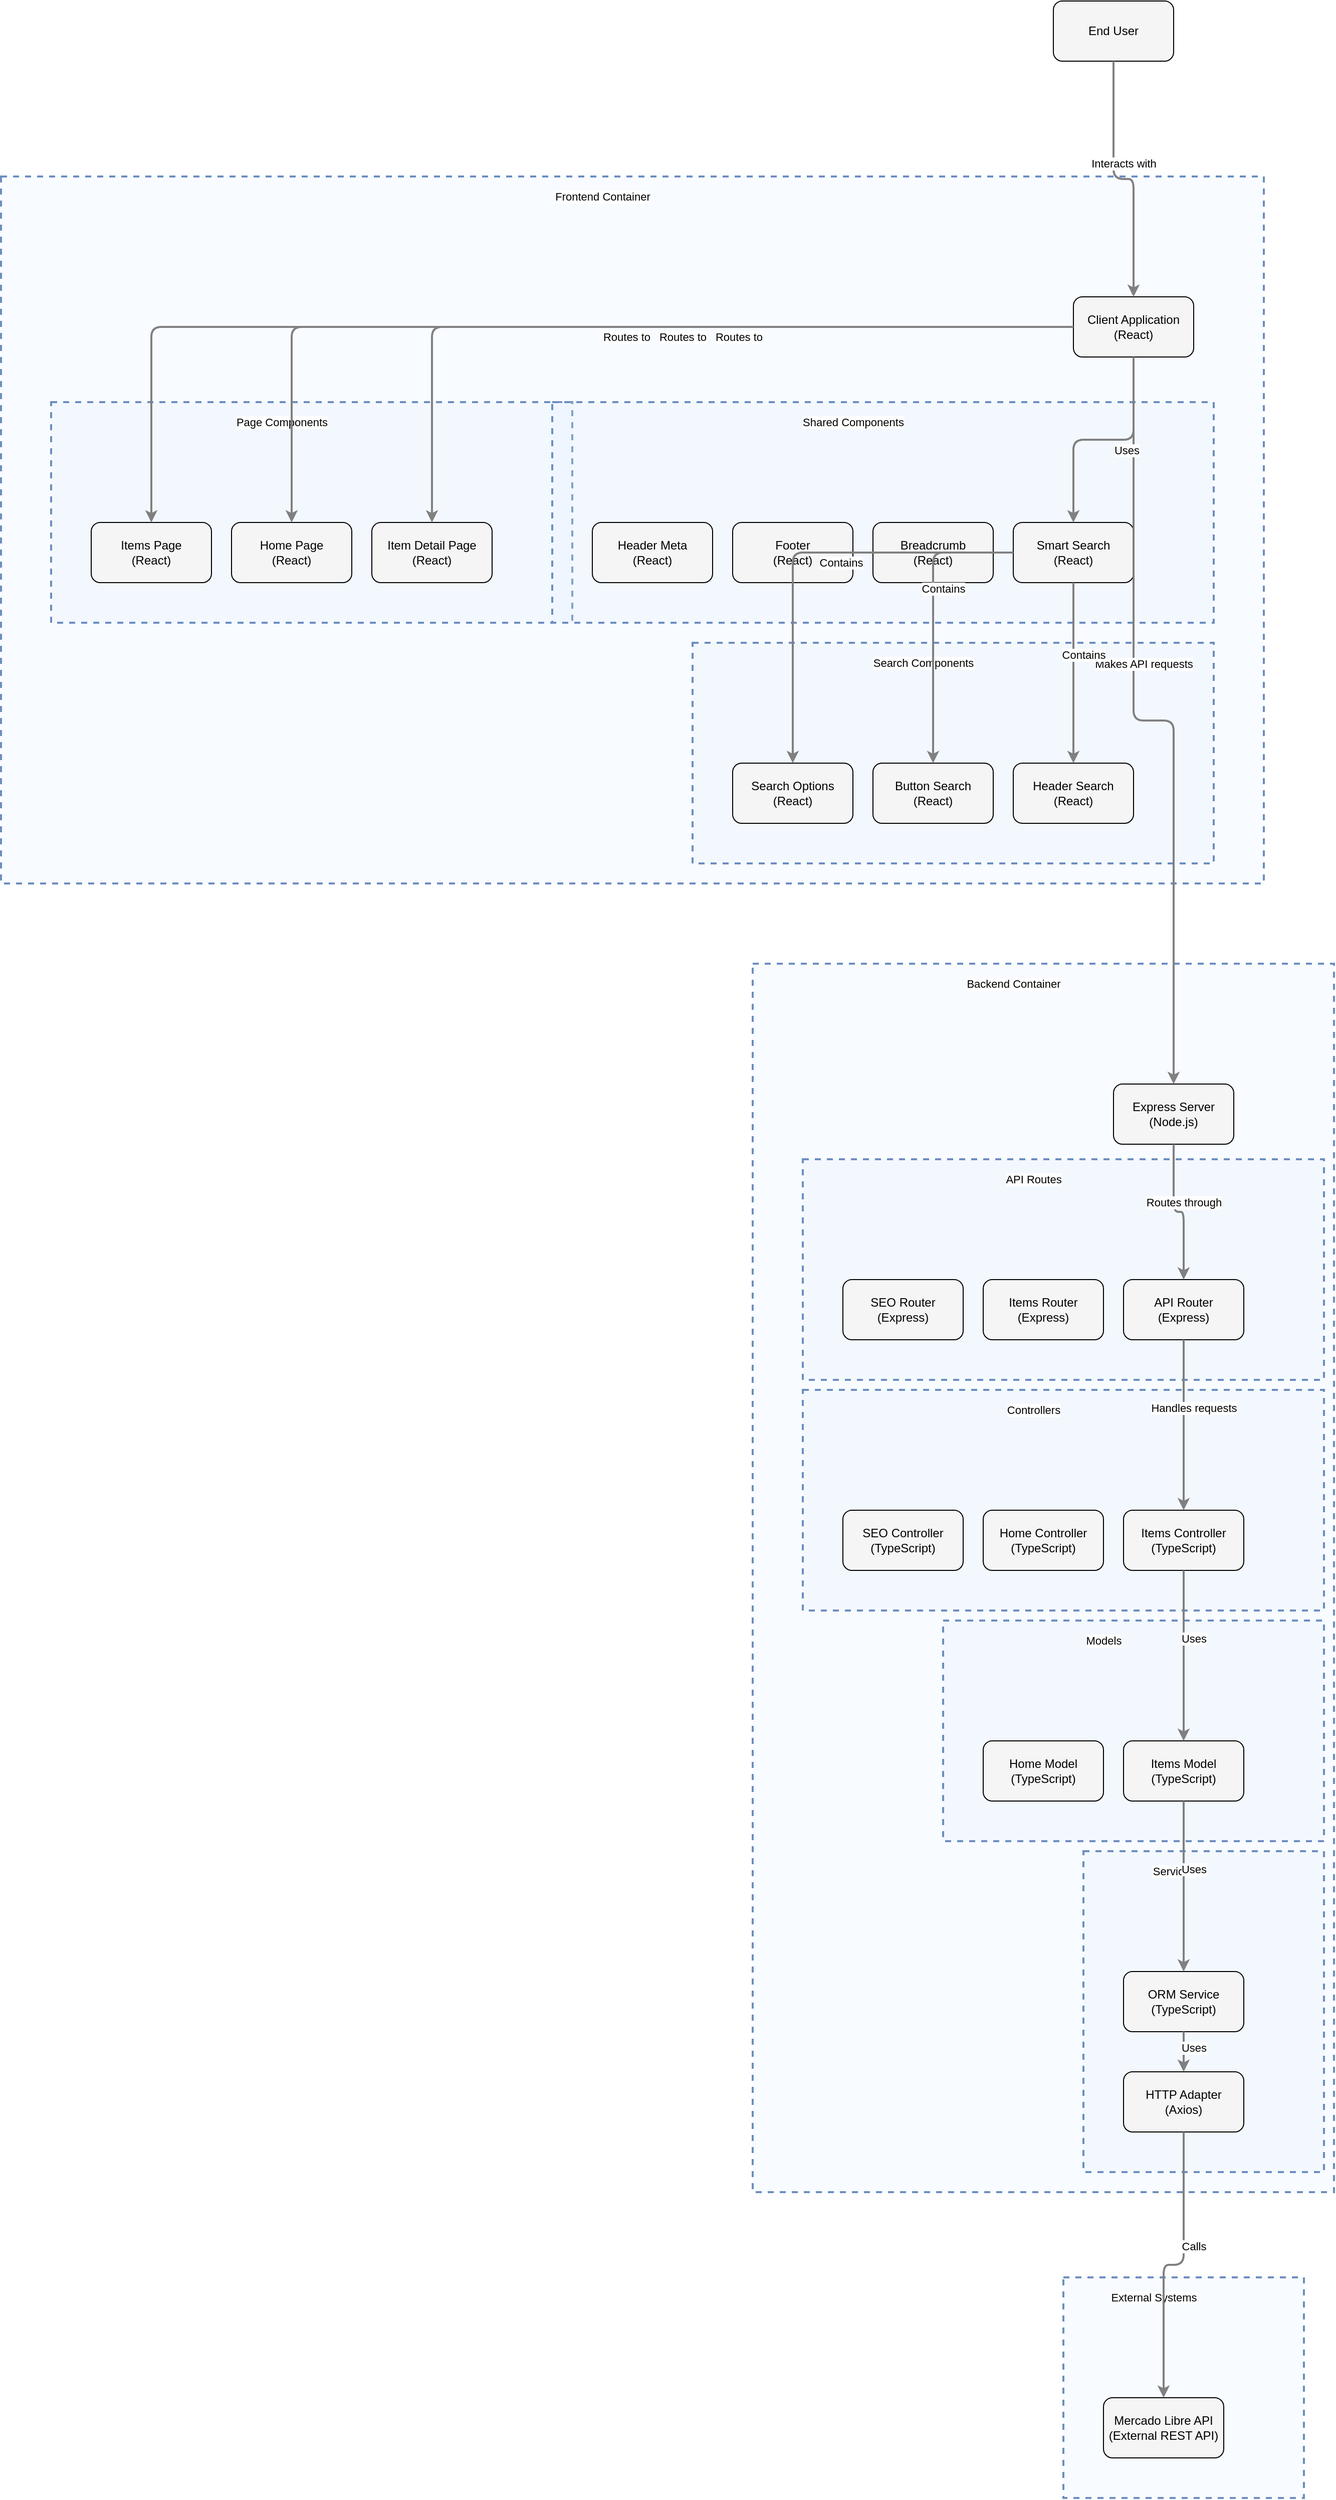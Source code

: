 <?xml version="1.0" encoding="UTF-8"?>
      <mxfile version="14.6.5" type="device">
        <diagram id="codeviz-diagram" name="System Diagram">
          <mxGraphModel dx="1000" dy="1000" grid="1" gridSize="10" guides="1" tooltips="1" connect="1" arrows="1" fold="1" page="1" pageScale="1" pageWidth="1169" pageHeight="827" math="0" shadow="0">
            <root>
              <mxCell id="0"/>
              <mxCell id="1" parent="0"/>
              <mxCell id="Controllers" value="" style="html=1;whiteSpace=wrap;container=1;fillColor=#dae8fc;strokeColor=#6c8ebf;dashed=1;fillOpacity=20;strokeWidth=2;containerType=none;recursiveResize=0;movable=1;resizable=1;autosize=0;dropTarget=0" vertex="1" parent="subGraph8">
                <mxGeometry x="50" y="425" width="520" height="220" as="geometry"/>
              </mxCell>
              <mxCell id="Controllers_label" value="Controllers" style="edgeLabel;html=1;align=center;verticalAlign=middle;resizable=0;labelBackgroundColor=white;spacing=5" vertex="1" parent="subGraph8">
                <mxGeometry x="58" y="433" width="444" height="24" as="geometry"/>
              </mxCell>
<mxCell id="Models" value="" style="html=1;whiteSpace=wrap;container=1;fillColor=#dae8fc;strokeColor=#6c8ebf;dashed=1;fillOpacity=20;strokeWidth=2;containerType=none;recursiveResize=0;movable=1;resizable=1;autosize=0;dropTarget=0" vertex="1" parent="subGraph8">
                <mxGeometry x="190" y="655" width="380" height="220" as="geometry"/>
              </mxCell>
              <mxCell id="Models_label" value="Models" style="edgeLabel;html=1;align=center;verticalAlign=middle;resizable=0;labelBackgroundColor=white;spacing=5" vertex="1" parent="subGraph8">
                <mxGeometry x="198" y="663" width="304" height="24" as="geometry"/>
              </mxCell>
<mxCell id="Services" value="" style="html=1;whiteSpace=wrap;container=1;fillColor=#dae8fc;strokeColor=#6c8ebf;dashed=1;fillOpacity=20;strokeWidth=2;containerType=none;recursiveResize=0;movable=1;resizable=1;autosize=0;dropTarget=0" vertex="1" parent="subGraph8">
                <mxGeometry x="330" y="885" width="240" height="320" as="geometry"/>
              </mxCell>
              <mxCell id="Services_label" value="Services" style="edgeLabel;html=1;align=center;verticalAlign=middle;resizable=0;labelBackgroundColor=white;spacing=5" vertex="1" parent="subGraph8">
                <mxGeometry x="338" y="893" width="164" height="24" as="geometry"/>
              </mxCell>
<mxCell id="subGraph0" value="" style="html=1;whiteSpace=wrap;container=1;fillColor=#dae8fc;strokeColor=#6c8ebf;dashed=1;fillOpacity=20;strokeWidth=2;containerType=none;recursiveResize=0;movable=1;resizable=1;autosize=0;dropTarget=0" vertex="1" parent="subGraph3">
                <mxGeometry x="50" y="225" width="520" height="220" as="geometry"/>
              </mxCell>
              <mxCell id="subGraph0_label" value="Page Components" style="edgeLabel;html=1;align=center;verticalAlign=middle;resizable=0;labelBackgroundColor=white;spacing=5" vertex="1" parent="subGraph3">
                <mxGeometry x="58" y="233" width="444" height="24" as="geometry"/>
              </mxCell>
<mxCell id="subGraph1" value="" style="html=1;whiteSpace=wrap;container=1;fillColor=#dae8fc;strokeColor=#6c8ebf;dashed=1;fillOpacity=20;strokeWidth=2;containerType=none;recursiveResize=0;movable=1;resizable=1;autosize=0;dropTarget=0" vertex="1" parent="subGraph3">
                <mxGeometry x="550" y="225" width="660" height="220" as="geometry"/>
              </mxCell>
              <mxCell id="subGraph1_label" value="Shared Components" style="edgeLabel;html=1;align=center;verticalAlign=middle;resizable=0;labelBackgroundColor=white;spacing=5" vertex="1" parent="subGraph3">
                <mxGeometry x="558" y="233" width="584" height="24" as="geometry"/>
              </mxCell>
<mxCell id="subGraph2" value="" style="html=1;whiteSpace=wrap;container=1;fillColor=#dae8fc;strokeColor=#6c8ebf;dashed=1;fillOpacity=20;strokeWidth=2;containerType=none;recursiveResize=0;movable=1;resizable=1;autosize=0;dropTarget=0" vertex="1" parent="subGraph3">
                <mxGeometry x="690" y="465" width="520" height="220" as="geometry"/>
              </mxCell>
              <mxCell id="subGraph2_label" value="Search Components" style="edgeLabel;html=1;align=center;verticalAlign=middle;resizable=0;labelBackgroundColor=white;spacing=5" vertex="1" parent="subGraph3">
                <mxGeometry x="698" y="473" width="444" height="24" as="geometry"/>
              </mxCell>
<mxCell id="subGraph4" value="" style="html=1;whiteSpace=wrap;container=1;fillColor=#dae8fc;strokeColor=#6c8ebf;dashed=1;fillOpacity=20;strokeWidth=2;containerType=none;recursiveResize=0;movable=1;resizable=1;autosize=0;dropTarget=0" vertex="1" parent="subGraph8">
                <mxGeometry x="50" y="195" width="520" height="220" as="geometry"/>
              </mxCell>
              <mxCell id="subGraph4_label" value="API Routes" style="edgeLabel;html=1;align=center;verticalAlign=middle;resizable=0;labelBackgroundColor=white;spacing=5" vertex="1" parent="subGraph8">
                <mxGeometry x="58" y="203" width="444" height="24" as="geometry"/>
              </mxCell>
<mxCell id="subGraph3" value="" style="html=1;whiteSpace=wrap;container=1;fillColor=#dae8fc;strokeColor=#6c8ebf;dashed=1;fillOpacity=20;strokeWidth=2;containerType=none;recursiveResize=0;movable=1;resizable=1;autosize=0;dropTarget=0" vertex="1" parent="1">
                <mxGeometry x="32" y="187" width="1260" height="705" as="geometry"/>
              </mxCell>
              <mxCell id="subGraph3_label" value="Frontend Container" style="edgeLabel;html=1;align=center;verticalAlign=middle;resizable=0;labelBackgroundColor=white;spacing=5" vertex="1" parent="1">
                <mxGeometry x="40" y="195" width="1184" height="24" as="geometry"/>
              </mxCell>
<mxCell id="subGraph8" value="" style="html=1;whiteSpace=wrap;container=1;fillColor=#dae8fc;strokeColor=#6c8ebf;dashed=1;fillOpacity=20;strokeWidth=2;containerType=none;recursiveResize=0;movable=1;resizable=1;autosize=0;dropTarget=0" vertex="1" parent="1">
                <mxGeometry x="782" y="972" width="580" height="1225" as="geometry"/>
              </mxCell>
              <mxCell id="subGraph8_label" value="Backend Container" style="edgeLabel;html=1;align=center;verticalAlign=middle;resizable=0;labelBackgroundColor=white;spacing=5" vertex="1" parent="1">
                <mxGeometry x="790" y="980" width="504" height="24" as="geometry"/>
              </mxCell>
<mxCell id="subGraph9" value="" style="html=1;whiteSpace=wrap;container=1;fillColor=#dae8fc;strokeColor=#6c8ebf;dashed=1;fillOpacity=20;strokeWidth=2;containerType=none;recursiveResize=0;movable=1;resizable=1;autosize=0;dropTarget=0" vertex="1" parent="1">
                <mxGeometry x="1092" y="2282" width="240" height="220" as="geometry"/>
              </mxCell>
              <mxCell id="subGraph9_label" value="External Systems" style="edgeLabel;html=1;align=center;verticalAlign=middle;resizable=0;labelBackgroundColor=white;spacing=5" vertex="1" parent="1">
                <mxGeometry x="1100" y="2290" width="164" height="24" as="geometry"/>
              </mxCell>
              <mxCell id="APIRouter" value="API Router&lt;br&gt;(Express)" style="rounded=1;whiteSpace=wrap;html=1;fillColor=#f5f5f5" vertex="1" parent="subGraph4">
                    <mxGeometry x="320" y="120" width="120" height="60" as="geometry"/>
                  </mxCell>
<mxCell id="Breadcrumb" value="Breadcrumb&lt;br&gt;(React)" style="rounded=1;whiteSpace=wrap;html=1;fillColor=#f5f5f5" vertex="1" parent="subGraph1">
                    <mxGeometry x="320" y="120" width="120" height="60" as="geometry"/>
                  </mxCell>
<mxCell id="ButtonSearch" value="Button Search&lt;br&gt;(React)" style="rounded=1;whiteSpace=wrap;html=1;fillColor=#f5f5f5" vertex="1" parent="subGraph2">
                    <mxGeometry x="180" y="120" width="120" height="60" as="geometry"/>
                  </mxCell>
<mxCell id="ClientApp" value="Client Application&lt;br&gt;(React)" style="rounded=1;whiteSpace=wrap;html=1;fillColor=#f5f5f5" vertex="1" parent="subGraph3">
                    <mxGeometry x="1070" y="120" width="120" height="60" as="geometry"/>
                  </mxCell>
<mxCell id="ExpressServer" value="Express Server&lt;br&gt;(Node.js)" style="rounded=1;whiteSpace=wrap;html=1;fillColor=#f5f5f5" vertex="1" parent="subGraph8">
                    <mxGeometry x="360" y="120" width="120" height="60" as="geometry"/>
                  </mxCell>
<mxCell id="Footer" value="Footer&lt;br&gt;(React)" style="rounded=1;whiteSpace=wrap;html=1;fillColor=#f5f5f5" vertex="1" parent="subGraph1">
                    <mxGeometry x="180" y="120" width="120" height="60" as="geometry"/>
                  </mxCell>
<mxCell id="HeaderMeta" value="Header Meta&lt;br&gt;(React)" style="rounded=1;whiteSpace=wrap;html=1;fillColor=#f5f5f5" vertex="1" parent="subGraph1">
                    <mxGeometry x="40" y="120" width="120" height="60" as="geometry"/>
                  </mxCell>
<mxCell id="HomeController" value="Home Controller&lt;br&gt;(TypeScript)" style="rounded=1;whiteSpace=wrap;html=1;fillColor=#f5f5f5" vertex="1" parent="Controllers">
                    <mxGeometry x="180" y="120" width="120" height="60" as="geometry"/>
                  </mxCell>
<mxCell id="HomeModel" value="Home Model&lt;br&gt;(TypeScript)" style="rounded=1;whiteSpace=wrap;html=1;fillColor=#f5f5f5" vertex="1" parent="Models">
                    <mxGeometry x="40" y="120" width="120" height="60" as="geometry"/>
                  </mxCell>
<mxCell id="HomePage" value="Home Page&lt;br&gt;(React)" style="rounded=1;whiteSpace=wrap;html=1;fillColor=#f5f5f5" vertex="1" parent="subGraph0">
                    <mxGeometry x="180" y="120" width="120" height="60" as="geometry"/>
                  </mxCell>
<mxCell id="HTTPAdapter" value="HTTP Adapter&lt;br&gt;(Axios)" style="rounded=1;whiteSpace=wrap;html=1;fillColor=#f5f5f5" vertex="1" parent="Services">
                    <mxGeometry x="40" y="220" width="120" height="60" as="geometry"/>
                  </mxCell>
<mxCell id="ItemDetailPage" value="Item Detail Page&lt;br&gt;(React)" style="rounded=1;whiteSpace=wrap;html=1;fillColor=#f5f5f5" vertex="1" parent="subGraph0">
                    <mxGeometry x="320" y="120" width="120" height="60" as="geometry"/>
                  </mxCell>
<mxCell id="ItemsController" value="Items Controller&lt;br&gt;(TypeScript)" style="rounded=1;whiteSpace=wrap;html=1;fillColor=#f5f5f5" vertex="1" parent="Controllers">
                    <mxGeometry x="320" y="120" width="120" height="60" as="geometry"/>
                  </mxCell>
<mxCell id="ItemsModel" value="Items Model&lt;br&gt;(TypeScript)" style="rounded=1;whiteSpace=wrap;html=1;fillColor=#f5f5f5" vertex="1" parent="Models">
                    <mxGeometry x="180" y="120" width="120" height="60" as="geometry"/>
                  </mxCell>
<mxCell id="ItemsPage" value="Items Page&lt;br&gt;(React)" style="rounded=1;whiteSpace=wrap;html=1;fillColor=#f5f5f5" vertex="1" parent="subGraph0">
                    <mxGeometry x="40" y="120" width="120" height="60" as="geometry"/>
                  </mxCell>
<mxCell id="ItemsRouter" value="Items Router&lt;br&gt;(Express)" style="rounded=1;whiteSpace=wrap;html=1;fillColor=#f5f5f5" vertex="1" parent="subGraph4">
                    <mxGeometry x="180" y="120" width="120" height="60" as="geometry"/>
                  </mxCell>
<mxCell id="MercadoLibreAPI" value="Mercado Libre API&lt;br&gt;(External REST API)" style="rounded=1;whiteSpace=wrap;html=1;fillColor=#f5f5f5" vertex="1" parent="subGraph9">
                    <mxGeometry x="40" y="120" width="120" height="60" as="geometry"/>
                  </mxCell>
<mxCell id="ORM" value="ORM Service&lt;br&gt;(TypeScript)" style="rounded=1;whiteSpace=wrap;html=1;fillColor=#f5f5f5" vertex="1" parent="Services">
                    <mxGeometry x="40" y="120" width="120" height="60" as="geometry"/>
                  </mxCell>
<mxCell id="SearchHeader" value="Header Search&lt;br&gt;(React)" style="rounded=1;whiteSpace=wrap;html=1;fillColor=#f5f5f5" vertex="1" parent="subGraph2">
                    <mxGeometry x="320" y="120" width="120" height="60" as="geometry"/>
                  </mxCell>
<mxCell id="SearchOptions" value="Search Options&lt;br&gt;(React)" style="rounded=1;whiteSpace=wrap;html=1;fillColor=#f5f5f5" vertex="1" parent="subGraph2">
                    <mxGeometry x="40" y="120" width="120" height="60" as="geometry"/>
                  </mxCell>
<mxCell id="SEOController" value="SEO Controller&lt;br&gt;(TypeScript)" style="rounded=1;whiteSpace=wrap;html=1;fillColor=#f5f5f5" vertex="1" parent="Controllers">
                    <mxGeometry x="40" y="120" width="120" height="60" as="geometry"/>
                  </mxCell>
<mxCell id="SEORouter" value="SEO Router&lt;br&gt;(Express)" style="rounded=1;whiteSpace=wrap;html=1;fillColor=#f5f5f5" vertex="1" parent="subGraph4">
                    <mxGeometry x="40" y="120" width="120" height="60" as="geometry"/>
                  </mxCell>
<mxCell id="SmartSearch" value="Smart Search&lt;br&gt;(React)" style="rounded=1;whiteSpace=wrap;html=1;fillColor=#f5f5f5" vertex="1" parent="subGraph1">
                    <mxGeometry x="460" y="120" width="120" height="60" as="geometry"/>
                  </mxCell>
<mxCell id="User" value="End User" style="rounded=1;whiteSpace=wrap;html=1;fillColor=#f5f5f5" vertex="1" parent="1">
                    <mxGeometry x="1082" y="12" width="120" height="60" as="geometry"/>
                  </mxCell>
              <mxCell id="edge-L_APIRouter_ItemsController_9" style="edgeStyle=orthogonalEdgeStyle;rounded=1;orthogonalLoop=1;jettySize=auto;html=1;strokeColor=#808080;strokeWidth=2;jumpStyle=arc;jumpSize=10;spacing=15;labelBackgroundColor=white;labelBorderColor=none" edge="1" parent="1" source="APIRouter" target="ItemsController">
                  <mxGeometry relative="1" as="geometry"/>
                </mxCell>
                <mxCell id="edge-L_APIRouter_ItemsController_9_label" value="Handles requests" style="edgeLabel;html=1;align=center;verticalAlign=middle;resizable=0;points=[];" vertex="1" connectable="0" parent="edge-L_APIRouter_ItemsController_9">
                  <mxGeometry x="-0.2" y="10" relative="1" as="geometry">
                    <mxPoint as="offset"/>
                  </mxGeometry>
                </mxCell>
<mxCell id="edge-L_ClientApp_ExpressServer_14" style="edgeStyle=orthogonalEdgeStyle;rounded=1;orthogonalLoop=1;jettySize=auto;html=1;strokeColor=#808080;strokeWidth=2;jumpStyle=arc;jumpSize=10;spacing=15;labelBackgroundColor=white;labelBorderColor=none" edge="1" parent="1" source="ClientApp" target="ExpressServer">
                  <mxGeometry relative="1" as="geometry"/>
                </mxCell>
                <mxCell id="edge-L_ClientApp_ExpressServer_14_label" value="Makes API requests" style="edgeLabel;html=1;align=center;verticalAlign=middle;resizable=0;points=[];" vertex="1" connectable="0" parent="edge-L_ClientApp_ExpressServer_14">
                  <mxGeometry x="-0.2" y="10" relative="1" as="geometry">
                    <mxPoint as="offset"/>
                  </mxGeometry>
                </mxCell>
<mxCell id="edge-L_ClientApp_HomePage_1" style="edgeStyle=orthogonalEdgeStyle;rounded=1;orthogonalLoop=1;jettySize=auto;html=1;strokeColor=#808080;strokeWidth=2;jumpStyle=arc;jumpSize=10;spacing=15;labelBackgroundColor=white;labelBorderColor=none" edge="1" parent="1" source="ClientApp" target="HomePage">
                  <mxGeometry relative="1" as="geometry"/>
                </mxCell>
                <mxCell id="edge-L_ClientApp_HomePage_1_label" value="Routes to" style="edgeLabel;html=1;align=center;verticalAlign=middle;resizable=0;points=[];" vertex="1" connectable="0" parent="edge-L_ClientApp_HomePage_1">
                  <mxGeometry x="-0.2" y="10" relative="1" as="geometry">
                    <mxPoint as="offset"/>
                  </mxGeometry>
                </mxCell>
<mxCell id="edge-L_ClientApp_ItemDetailPage_3" style="edgeStyle=orthogonalEdgeStyle;rounded=1;orthogonalLoop=1;jettySize=auto;html=1;strokeColor=#808080;strokeWidth=2;jumpStyle=arc;jumpSize=10;spacing=15;labelBackgroundColor=white;labelBorderColor=none" edge="1" parent="1" source="ClientApp" target="ItemDetailPage">
                  <mxGeometry relative="1" as="geometry"/>
                </mxCell>
                <mxCell id="edge-L_ClientApp_ItemDetailPage_3_label" value="Routes to" style="edgeLabel;html=1;align=center;verticalAlign=middle;resizable=0;points=[];" vertex="1" connectable="0" parent="edge-L_ClientApp_ItemDetailPage_3">
                  <mxGeometry x="-0.2" y="10" relative="1" as="geometry">
                    <mxPoint as="offset"/>
                  </mxGeometry>
                </mxCell>
<mxCell id="edge-L_ClientApp_ItemsPage_2" style="edgeStyle=orthogonalEdgeStyle;rounded=1;orthogonalLoop=1;jettySize=auto;html=1;strokeColor=#808080;strokeWidth=2;jumpStyle=arc;jumpSize=10;spacing=15;labelBackgroundColor=white;labelBorderColor=none" edge="1" parent="1" source="ClientApp" target="ItemsPage">
                  <mxGeometry relative="1" as="geometry"/>
                </mxCell>
                <mxCell id="edge-L_ClientApp_ItemsPage_2_label" value="Routes to" style="edgeLabel;html=1;align=center;verticalAlign=middle;resizable=0;points=[];" vertex="1" connectable="0" parent="edge-L_ClientApp_ItemsPage_2">
                  <mxGeometry x="-0.2" y="10" relative="1" as="geometry">
                    <mxPoint as="offset"/>
                  </mxGeometry>
                </mxCell>
<mxCell id="edge-L_ClientApp_SmartSearch_4" style="edgeStyle=orthogonalEdgeStyle;rounded=1;orthogonalLoop=1;jettySize=auto;html=1;strokeColor=#808080;strokeWidth=2;jumpStyle=arc;jumpSize=10;spacing=15;labelBackgroundColor=white;labelBorderColor=none" edge="1" parent="1" source="ClientApp" target="SmartSearch">
                  <mxGeometry relative="1" as="geometry"/>
                </mxCell>
                <mxCell id="edge-L_ClientApp_SmartSearch_4_label" value="Uses" style="edgeLabel;html=1;align=center;verticalAlign=middle;resizable=0;points=[];" vertex="1" connectable="0" parent="edge-L_ClientApp_SmartSearch_4">
                  <mxGeometry x="-0.2" y="10" relative="1" as="geometry">
                    <mxPoint as="offset"/>
                  </mxGeometry>
                </mxCell>
<mxCell id="edge-L_ExpressServer_APIRouter_8" style="edgeStyle=orthogonalEdgeStyle;rounded=1;orthogonalLoop=1;jettySize=auto;html=1;strokeColor=#808080;strokeWidth=2;jumpStyle=arc;jumpSize=10;spacing=15;labelBackgroundColor=white;labelBorderColor=none" edge="1" parent="1" source="ExpressServer" target="APIRouter">
                  <mxGeometry relative="1" as="geometry"/>
                </mxCell>
                <mxCell id="edge-L_ExpressServer_APIRouter_8_label" value="Routes through" style="edgeLabel;html=1;align=center;verticalAlign=middle;resizable=0;points=[];" vertex="1" connectable="0" parent="edge-L_ExpressServer_APIRouter_8">
                  <mxGeometry x="-0.2" y="10" relative="1" as="geometry">
                    <mxPoint as="offset"/>
                  </mxGeometry>
                </mxCell>
<mxCell id="edge-L_HTTPAdapter_MercadoLibreAPI_13" style="edgeStyle=orthogonalEdgeStyle;rounded=1;orthogonalLoop=1;jettySize=auto;html=1;strokeColor=#808080;strokeWidth=2;jumpStyle=arc;jumpSize=10;spacing=15;labelBackgroundColor=white;labelBorderColor=none" edge="1" parent="1" source="HTTPAdapter" target="MercadoLibreAPI">
                  <mxGeometry relative="1" as="geometry"/>
                </mxCell>
                <mxCell id="edge-L_HTTPAdapter_MercadoLibreAPI_13_label" value="Calls" style="edgeLabel;html=1;align=center;verticalAlign=middle;resizable=0;points=[];" vertex="1" connectable="0" parent="edge-L_HTTPAdapter_MercadoLibreAPI_13">
                  <mxGeometry x="-0.2" y="10" relative="1" as="geometry">
                    <mxPoint as="offset"/>
                  </mxGeometry>
                </mxCell>
<mxCell id="edge-L_ItemsController_ItemsModel_10" style="edgeStyle=orthogonalEdgeStyle;rounded=1;orthogonalLoop=1;jettySize=auto;html=1;strokeColor=#808080;strokeWidth=2;jumpStyle=arc;jumpSize=10;spacing=15;labelBackgroundColor=white;labelBorderColor=none" edge="1" parent="1" source="ItemsController" target="ItemsModel">
                  <mxGeometry relative="1" as="geometry"/>
                </mxCell>
                <mxCell id="edge-L_ItemsController_ItemsModel_10_label" value="Uses" style="edgeLabel;html=1;align=center;verticalAlign=middle;resizable=0;points=[];" vertex="1" connectable="0" parent="edge-L_ItemsController_ItemsModel_10">
                  <mxGeometry x="-0.2" y="10" relative="1" as="geometry">
                    <mxPoint as="offset"/>
                  </mxGeometry>
                </mxCell>
<mxCell id="edge-L_ItemsModel_ORM_11" style="edgeStyle=orthogonalEdgeStyle;rounded=1;orthogonalLoop=1;jettySize=auto;html=1;strokeColor=#808080;strokeWidth=2;jumpStyle=arc;jumpSize=10;spacing=15;labelBackgroundColor=white;labelBorderColor=none" edge="1" parent="1" source="ItemsModel" target="ORM">
                  <mxGeometry relative="1" as="geometry"/>
                </mxCell>
                <mxCell id="edge-L_ItemsModel_ORM_11_label" value="Uses" style="edgeLabel;html=1;align=center;verticalAlign=middle;resizable=0;points=[];" vertex="1" connectable="0" parent="edge-L_ItemsModel_ORM_11">
                  <mxGeometry x="-0.2" y="10" relative="1" as="geometry">
                    <mxPoint as="offset"/>
                  </mxGeometry>
                </mxCell>
<mxCell id="edge-L_ORM_HTTPAdapter_12" style="edgeStyle=orthogonalEdgeStyle;rounded=1;orthogonalLoop=1;jettySize=auto;html=1;strokeColor=#808080;strokeWidth=2;jumpStyle=arc;jumpSize=10;spacing=15;labelBackgroundColor=white;labelBorderColor=none" edge="1" parent="1" source="ORM" target="HTTPAdapter">
                  <mxGeometry relative="1" as="geometry"/>
                </mxCell>
                <mxCell id="edge-L_ORM_HTTPAdapter_12_label" value="Uses" style="edgeLabel;html=1;align=center;verticalAlign=middle;resizable=0;points=[];" vertex="1" connectable="0" parent="edge-L_ORM_HTTPAdapter_12">
                  <mxGeometry x="-0.2" y="10" relative="1" as="geometry">
                    <mxPoint as="offset"/>
                  </mxGeometry>
                </mxCell>
<mxCell id="edge-L_SmartSearch_ButtonSearch_7" style="edgeStyle=orthogonalEdgeStyle;rounded=1;orthogonalLoop=1;jettySize=auto;html=1;strokeColor=#808080;strokeWidth=2;jumpStyle=arc;jumpSize=10;spacing=15;labelBackgroundColor=white;labelBorderColor=none" edge="1" parent="1" source="SmartSearch" target="ButtonSearch">
                  <mxGeometry relative="1" as="geometry"/>
                </mxCell>
                <mxCell id="edge-L_SmartSearch_ButtonSearch_7_label" value="Contains" style="edgeLabel;html=1;align=center;verticalAlign=middle;resizable=0;points=[];" vertex="1" connectable="0" parent="edge-L_SmartSearch_ButtonSearch_7">
                  <mxGeometry x="-0.2" y="10" relative="1" as="geometry">
                    <mxPoint as="offset"/>
                  </mxGeometry>
                </mxCell>
<mxCell id="edge-L_SmartSearch_SearchHeader_5" style="edgeStyle=orthogonalEdgeStyle;rounded=1;orthogonalLoop=1;jettySize=auto;html=1;strokeColor=#808080;strokeWidth=2;jumpStyle=arc;jumpSize=10;spacing=15;labelBackgroundColor=white;labelBorderColor=none" edge="1" parent="1" source="SmartSearch" target="SearchHeader">
                  <mxGeometry relative="1" as="geometry"/>
                </mxCell>
                <mxCell id="edge-L_SmartSearch_SearchHeader_5_label" value="Contains" style="edgeLabel;html=1;align=center;verticalAlign=middle;resizable=0;points=[];" vertex="1" connectable="0" parent="edge-L_SmartSearch_SearchHeader_5">
                  <mxGeometry x="-0.2" y="10" relative="1" as="geometry">
                    <mxPoint as="offset"/>
                  </mxGeometry>
                </mxCell>
<mxCell id="edge-L_SmartSearch_SearchOptions_6" style="edgeStyle=orthogonalEdgeStyle;rounded=1;orthogonalLoop=1;jettySize=auto;html=1;strokeColor=#808080;strokeWidth=2;jumpStyle=arc;jumpSize=10;spacing=15;labelBackgroundColor=white;labelBorderColor=none" edge="1" parent="1" source="SmartSearch" target="SearchOptions">
                  <mxGeometry relative="1" as="geometry"/>
                </mxCell>
                <mxCell id="edge-L_SmartSearch_SearchOptions_6_label" value="Contains" style="edgeLabel;html=1;align=center;verticalAlign=middle;resizable=0;points=[];" vertex="1" connectable="0" parent="edge-L_SmartSearch_SearchOptions_6">
                  <mxGeometry x="-0.2" y="10" relative="1" as="geometry">
                    <mxPoint as="offset"/>
                  </mxGeometry>
                </mxCell>
<mxCell id="edge-L_User_ClientApp_0" style="edgeStyle=orthogonalEdgeStyle;rounded=1;orthogonalLoop=1;jettySize=auto;html=1;strokeColor=#808080;strokeWidth=2;jumpStyle=arc;jumpSize=10;spacing=15;labelBackgroundColor=white;labelBorderColor=none" edge="1" parent="1" source="User" target="ClientApp">
                  <mxGeometry relative="1" as="geometry"/>
                </mxCell>
                <mxCell id="edge-L_User_ClientApp_0_label" value="Interacts with" style="edgeLabel;html=1;align=center;verticalAlign=middle;resizable=0;points=[];" vertex="1" connectable="0" parent="edge-L_User_ClientApp_0">
                  <mxGeometry x="-0.2" y="10" relative="1" as="geometry">
                    <mxPoint as="offset"/>
                  </mxGeometry>
                </mxCell>
            </root>
          </mxGraphModel>
        </diagram>
      </mxfile>